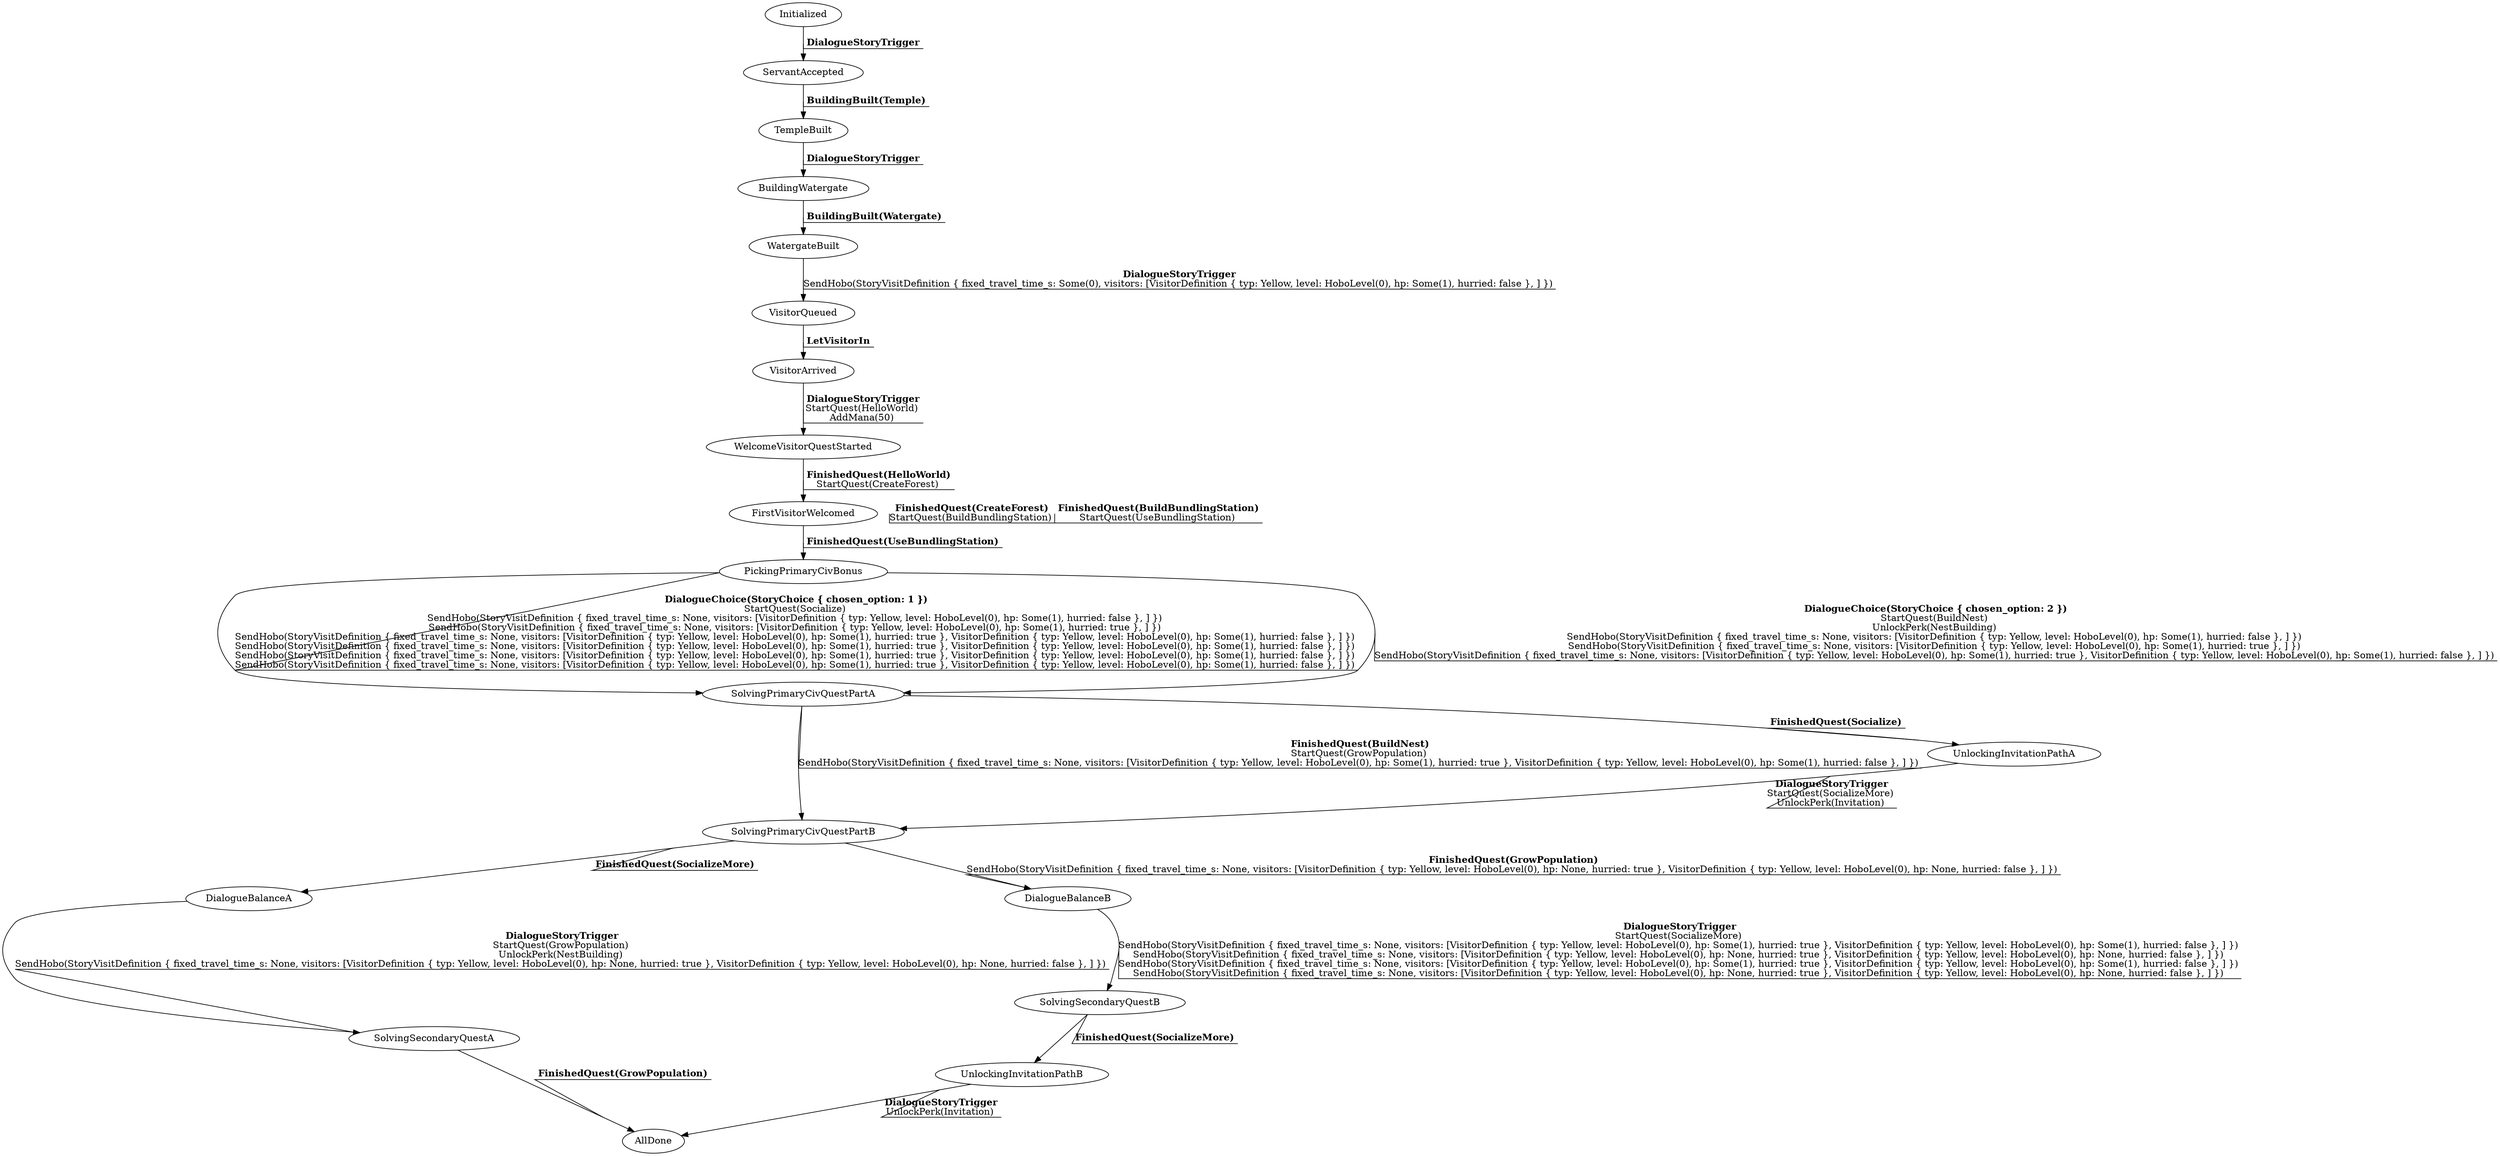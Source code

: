 digraph MyGraph {
graph [outputorder=edgesfirst];
Initialized [label="Initialized"]
ServantAccepted [label="ServantAccepted"]
TempleBuilt [label="TempleBuilt"]
BuildingWatergate [label="BuildingWatergate"]
WatergateBuilt [label="WatergateBuilt"]
VisitorQueued [label="VisitorQueued"]
VisitorArrived [label="VisitorArrived"]
WelcomeVisitorQuestStarted [label="WelcomeVisitorQuestStarted"]
FirstVisitorWelcomed [label="FirstVisitorWelcomed"]
PickingPrimaryCivBonus [label="PickingPrimaryCivBonus"]
SolvingPrimaryCivQuestPartA [label="SolvingPrimaryCivQuestPartA"]
SolvingPrimaryCivQuestPartB [label="SolvingPrimaryCivQuestPartB"]
UnlockingInvitationPathA [label="UnlockingInvitationPathA"]
UnlockingInvitationPathB [label="UnlockingInvitationPathB"]
DialogueBalanceA [label="DialogueBalanceA"]
DialogueBalanceB [label="DialogueBalanceB"]
SolvingSecondaryQuestA [label="SolvingSecondaryQuestA"]
SolvingSecondaryQuestB [label="SolvingSecondaryQuestB"]
AllDone [label="AllDone"]
Initialized -> ServantAccepted [decorate=true, color=black, label=< <B>DialogueStoryTrigger</B> >]
ServantAccepted -> TempleBuilt [decorate=true, color=black, label=< <B>BuildingBuilt(Temple)</B> >]
TempleBuilt -> BuildingWatergate [decorate=true, color=black, label=< <B>DialogueStoryTrigger</B> >]
BuildingWatergate -> WatergateBuilt [decorate=true, color=black, label=< <B>BuildingBuilt(Watergate)</B> >]
WatergateBuilt -> VisitorQueued [decorate=true, color=black, label=< <B>DialogueStoryTrigger</B> <br/>SendHobo(StoryVisitDefinition { fixed_travel_time_s: Some(0), visitors: [VisitorDefinition { typ: Yellow, level: HoboLevel(0), hp: Some(1), hurried: false }, ] }) >]
VisitorQueued -> VisitorArrived [decorate=true, color=black, label=< <B>LetVisitorIn</B> >]
VisitorArrived -> WelcomeVisitorQuestStarted [decorate=true, color=black, label=< <B>DialogueStoryTrigger</B> <br/>StartQuest(HelloWorld) <br/>AddMana(50) >]
WelcomeVisitorQuestStarted -> FirstVisitorWelcomed [decorate=true, color=black, label=< <B>FinishedQuest(HelloWorld)</B> <br/>StartQuest(CreateForest) >]
FirstVisitorWelcomed -> FirstVisitorWelcomed [decorate=true, color=invis, label=< <B>FinishedQuest(CreateForest)</B> <br/>StartQuest(BuildBundlingStation) >]
FirstVisitorWelcomed -> FirstVisitorWelcomed [decorate=true, color=invis, label=< <B>FinishedQuest(BuildBundlingStation)</B> <br/>StartQuest(UseBundlingStation) >]
FirstVisitorWelcomed -> PickingPrimaryCivBonus [decorate=true, color=black, label=< <B>FinishedQuest(UseBundlingStation)</B> >]
PickingPrimaryCivBonus -> SolvingPrimaryCivQuestPartA [decorate=true, color=black, label=< <B>DialogueChoice(StoryChoice { chosen_option: 1 })</B> <br/>StartQuest(Socialize) <br/>SendHobo(StoryVisitDefinition { fixed_travel_time_s: None, visitors: [VisitorDefinition { typ: Yellow, level: HoboLevel(0), hp: Some(1), hurried: false }, ] }) <br/>SendHobo(StoryVisitDefinition { fixed_travel_time_s: None, visitors: [VisitorDefinition { typ: Yellow, level: HoboLevel(0), hp: Some(1), hurried: true }, ] }) <br/>SendHobo(StoryVisitDefinition { fixed_travel_time_s: None, visitors: [VisitorDefinition { typ: Yellow, level: HoboLevel(0), hp: Some(1), hurried: true }, VisitorDefinition { typ: Yellow, level: HoboLevel(0), hp: Some(1), hurried: false }, ] }) <br/>SendHobo(StoryVisitDefinition { fixed_travel_time_s: None, visitors: [VisitorDefinition { typ: Yellow, level: HoboLevel(0), hp: Some(1), hurried: true }, VisitorDefinition { typ: Yellow, level: HoboLevel(0), hp: Some(1), hurried: false }, ] }) <br/>SendHobo(StoryVisitDefinition { fixed_travel_time_s: None, visitors: [VisitorDefinition { typ: Yellow, level: HoboLevel(0), hp: Some(1), hurried: true }, VisitorDefinition { typ: Yellow, level: HoboLevel(0), hp: Some(1), hurried: false }, ] }) <br/>SendHobo(StoryVisitDefinition { fixed_travel_time_s: None, visitors: [VisitorDefinition { typ: Yellow, level: HoboLevel(0), hp: Some(1), hurried: true }, VisitorDefinition { typ: Yellow, level: HoboLevel(0), hp: Some(1), hurried: false }, ] }) >]
PickingPrimaryCivBonus -> SolvingPrimaryCivQuestPartA [decorate=true, color=black, label=< <B>DialogueChoice(StoryChoice { chosen_option: 2 })</B> <br/>StartQuest(BuildNest) <br/>UnlockPerk(NestBuilding) <br/>SendHobo(StoryVisitDefinition { fixed_travel_time_s: None, visitors: [VisitorDefinition { typ: Yellow, level: HoboLevel(0), hp: Some(1), hurried: false }, ] }) <br/>SendHobo(StoryVisitDefinition { fixed_travel_time_s: None, visitors: [VisitorDefinition { typ: Yellow, level: HoboLevel(0), hp: Some(1), hurried: true }, ] }) <br/>SendHobo(StoryVisitDefinition { fixed_travel_time_s: None, visitors: [VisitorDefinition { typ: Yellow, level: HoboLevel(0), hp: Some(1), hurried: true }, VisitorDefinition { typ: Yellow, level: HoboLevel(0), hp: Some(1), hurried: false }, ] }) >]
SolvingPrimaryCivQuestPartA -> UnlockingInvitationPathA [decorate=true, color=black, label=< <B>FinishedQuest(Socialize)</B> >]
SolvingPrimaryCivQuestPartA -> SolvingPrimaryCivQuestPartB [decorate=true, color=black, label=< <B>FinishedQuest(BuildNest)</B> <br/>StartQuest(GrowPopulation) <br/>SendHobo(StoryVisitDefinition { fixed_travel_time_s: None, visitors: [VisitorDefinition { typ: Yellow, level: HoboLevel(0), hp: Some(1), hurried: true }, VisitorDefinition { typ: Yellow, level: HoboLevel(0), hp: Some(1), hurried: false }, ] }) >]
SolvingPrimaryCivQuestPartB -> DialogueBalanceA [decorate=true, color=black, label=< <B>FinishedQuest(SocializeMore)</B> >]
SolvingPrimaryCivQuestPartB -> DialogueBalanceB [decorate=true, color=black, label=< <B>FinishedQuest(GrowPopulation)</B> <br/>SendHobo(StoryVisitDefinition { fixed_travel_time_s: None, visitors: [VisitorDefinition { typ: Yellow, level: HoboLevel(0), hp: None, hurried: true }, VisitorDefinition { typ: Yellow, level: HoboLevel(0), hp: None, hurried: false }, ] }) >]
UnlockingInvitationPathA -> SolvingPrimaryCivQuestPartB [decorate=true, color=black, label=< <B>DialogueStoryTrigger</B> <br/>StartQuest(SocializeMore) <br/>UnlockPerk(Invitation) >]
UnlockingInvitationPathB -> AllDone [decorate=true, color=black, label=< <B>DialogueStoryTrigger</B> <br/>UnlockPerk(Invitation) >]
DialogueBalanceA -> SolvingSecondaryQuestA [decorate=true, color=black, label=< <B>DialogueStoryTrigger</B> <br/>StartQuest(GrowPopulation) <br/>UnlockPerk(NestBuilding) <br/>SendHobo(StoryVisitDefinition { fixed_travel_time_s: None, visitors: [VisitorDefinition { typ: Yellow, level: HoboLevel(0), hp: None, hurried: true }, VisitorDefinition { typ: Yellow, level: HoboLevel(0), hp: None, hurried: false }, ] }) >]
DialogueBalanceB -> SolvingSecondaryQuestB [decorate=true, color=black, label=< <B>DialogueStoryTrigger</B> <br/>StartQuest(SocializeMore) <br/>SendHobo(StoryVisitDefinition { fixed_travel_time_s: None, visitors: [VisitorDefinition { typ: Yellow, level: HoboLevel(0), hp: Some(1), hurried: true }, VisitorDefinition { typ: Yellow, level: HoboLevel(0), hp: Some(1), hurried: false }, ] }) <br/>SendHobo(StoryVisitDefinition { fixed_travel_time_s: None, visitors: [VisitorDefinition { typ: Yellow, level: HoboLevel(0), hp: None, hurried: true }, VisitorDefinition { typ: Yellow, level: HoboLevel(0), hp: None, hurried: false }, ] }) <br/>SendHobo(StoryVisitDefinition { fixed_travel_time_s: None, visitors: [VisitorDefinition { typ: Yellow, level: HoboLevel(0), hp: Some(1), hurried: true }, VisitorDefinition { typ: Yellow, level: HoboLevel(0), hp: Some(1), hurried: false }, ] }) <br/>SendHobo(StoryVisitDefinition { fixed_travel_time_s: None, visitors: [VisitorDefinition { typ: Yellow, level: HoboLevel(0), hp: None, hurried: true }, VisitorDefinition { typ: Yellow, level: HoboLevel(0), hp: None, hurried: false }, ] }) >]
SolvingSecondaryQuestA -> AllDone [decorate=true, color=black, label=< <B>FinishedQuest(GrowPopulation)</B> >]
SolvingSecondaryQuestB -> UnlockingInvitationPathB [decorate=true, color=black, label=< <B>FinishedQuest(SocializeMore)</B> >]
}
